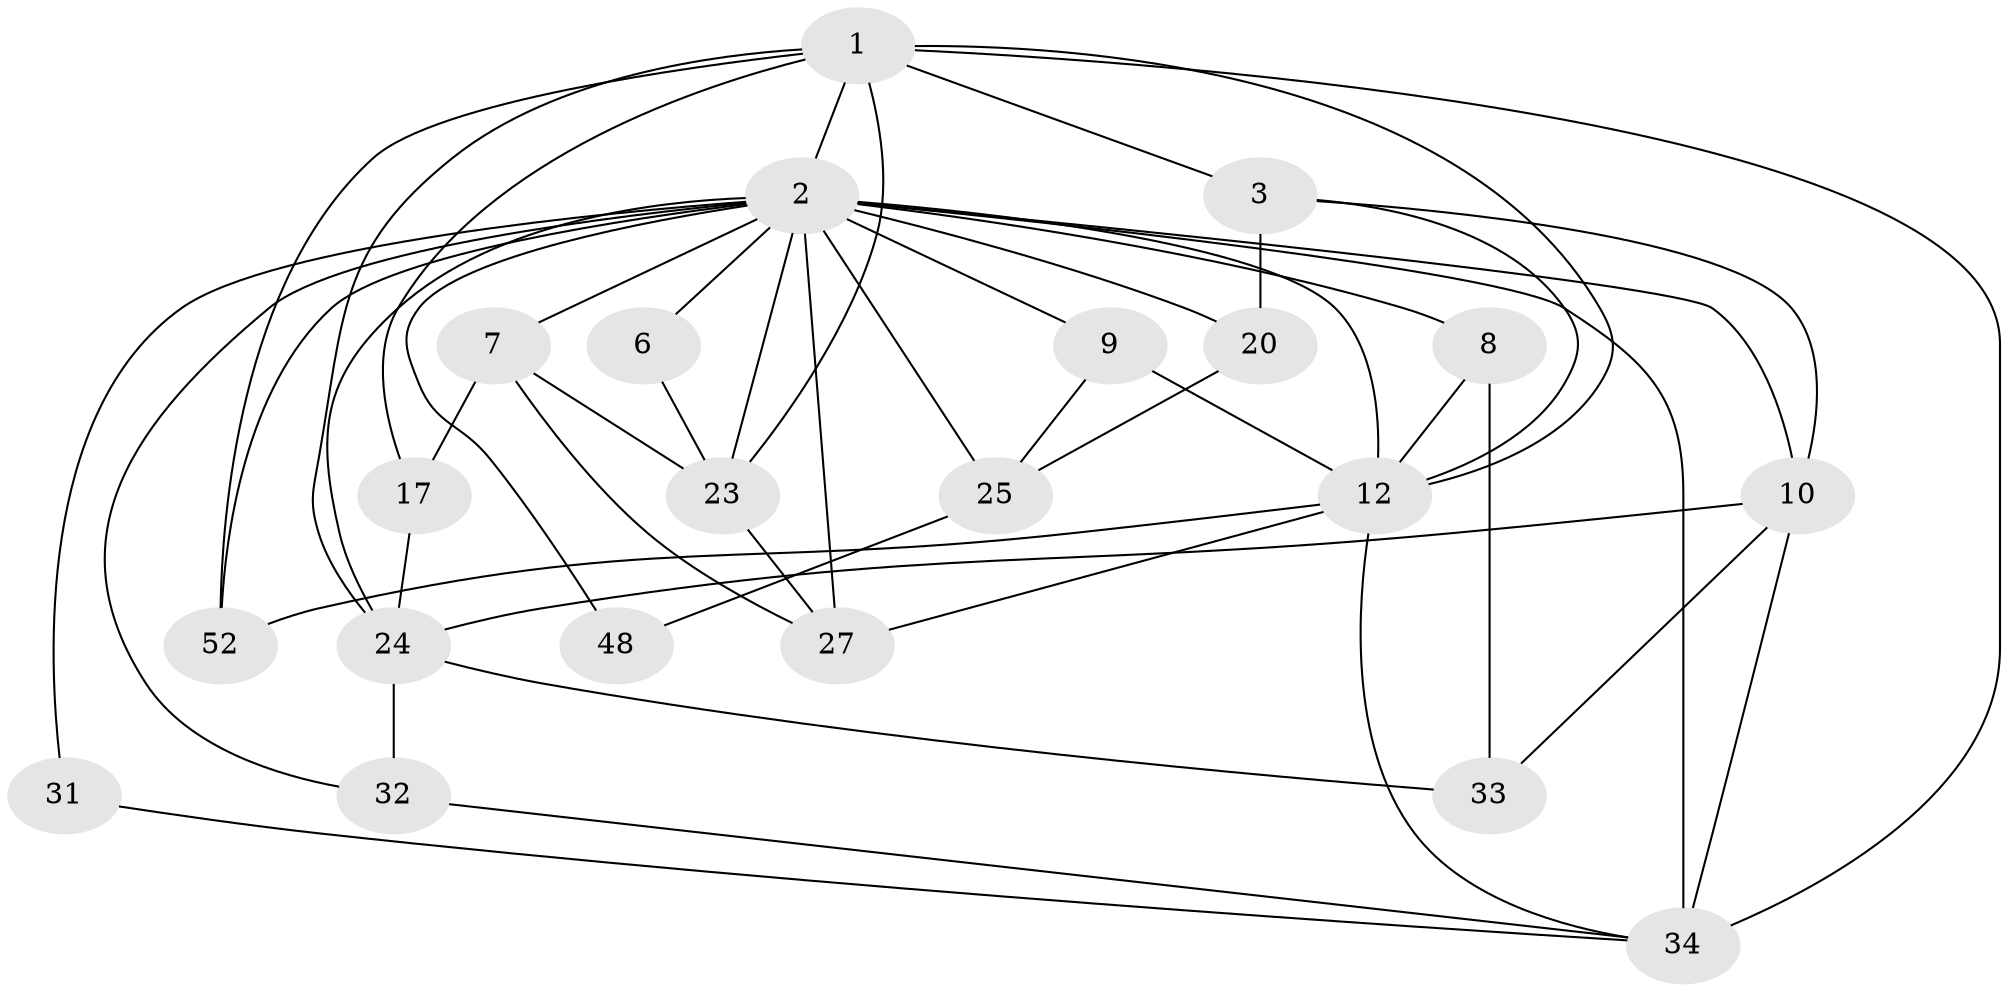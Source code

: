 // original degree distribution, {4: 0.20754716981132076, 7: 0.05660377358490566, 3: 0.33962264150943394, 6: 0.11320754716981132, 2: 0.1320754716981132, 5: 0.1320754716981132, 8: 0.018867924528301886}
// Generated by graph-tools (version 1.1) at 2025/18/03/04/25 18:18:42]
// undirected, 21 vertices, 49 edges
graph export_dot {
graph [start="1"]
  node [color=gray90,style=filled];
  1 [super="+37+16"];
  2 [super="+14+13+4+35"];
  3 [super="+5"];
  6;
  7 [super="+22+30"];
  8 [super="+39"];
  9 [super="+11"];
  10 [super="+36"];
  12 [super="+15"];
  17;
  20;
  23 [super="+46+50"];
  24 [super="+41"];
  25 [super="+38"];
  27 [super="+29"];
  31;
  32;
  33;
  34 [super="+40"];
  48;
  52;
  1 -- 23 [weight=2];
  1 -- 2 [weight=3];
  1 -- 52;
  1 -- 24;
  1 -- 12;
  1 -- 3 [weight=2];
  1 -- 17;
  1 -- 34;
  2 -- 32;
  2 -- 24 [weight=2];
  2 -- 34 [weight=2];
  2 -- 6;
  2 -- 7 [weight=3];
  2 -- 8 [weight=2];
  2 -- 9 [weight=3];
  2 -- 10 [weight=2];
  2 -- 12;
  2 -- 48;
  2 -- 20;
  2 -- 52;
  2 -- 25 [weight=2];
  2 -- 27 [weight=2];
  2 -- 31;
  2 -- 23 [weight=2];
  3 -- 10;
  3 -- 20;
  3 -- 12;
  6 -- 23;
  7 -- 17;
  7 -- 23;
  7 -- 27;
  8 -- 33;
  8 -- 12;
  9 -- 12;
  9 -- 25;
  10 -- 24;
  10 -- 34;
  10 -- 33;
  12 -- 34;
  12 -- 52;
  12 -- 27;
  17 -- 24;
  20 -- 25;
  23 -- 27;
  24 -- 32;
  24 -- 33;
  25 -- 48;
  31 -- 34;
  32 -- 34;
}
